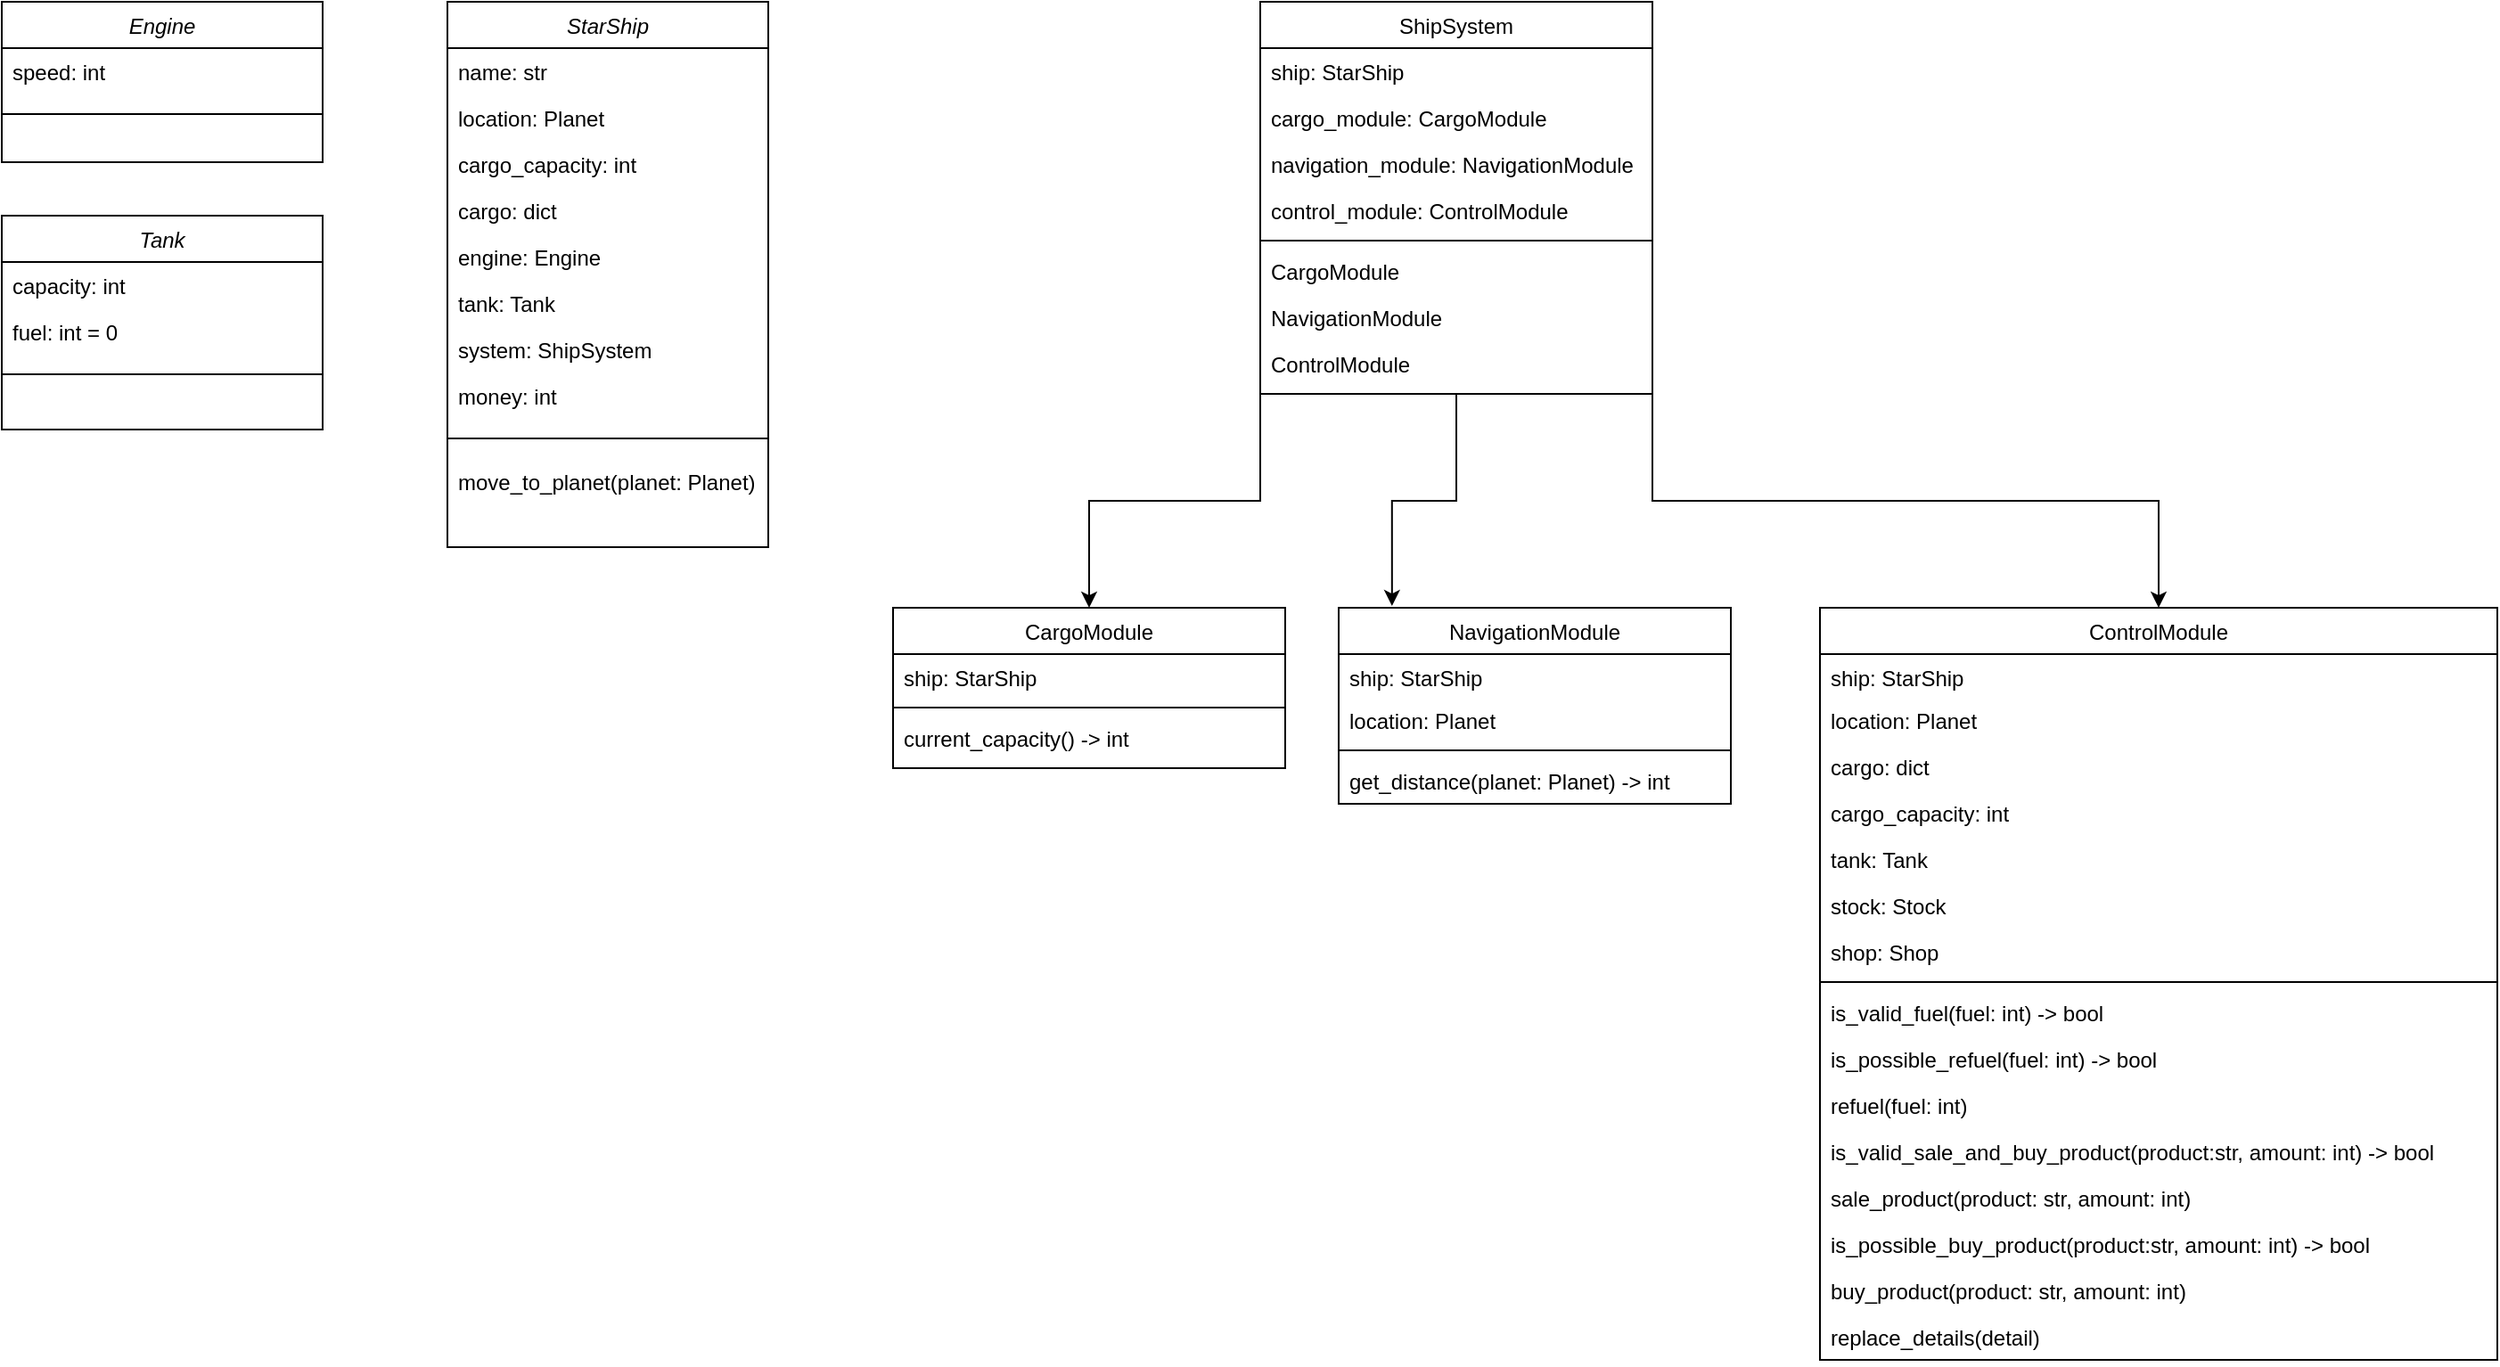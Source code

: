 <mxfile version="20.5.1" type="device" pages="2"><diagram id="C5RBs43oDa-KdzZeNtuy" name="star_ship"><mxGraphModel dx="4382" dy="1885" grid="1" gridSize="10" guides="1" tooltips="1" connect="1" arrows="1" fold="1" page="1" pageScale="1" pageWidth="827" pageHeight="1169" math="0" shadow="0"><root><mxCell id="WIyWlLk6GJQsqaUBKTNV-0"/><mxCell id="WIyWlLk6GJQsqaUBKTNV-1" parent="WIyWlLk6GJQsqaUBKTNV-0"/><mxCell id="zkfFHV4jXpPFQw0GAbJ--0" value="StarShip" style="swimlane;fontStyle=2;align=center;verticalAlign=top;childLayout=stackLayout;horizontal=1;startSize=26;horizontalStack=0;resizeParent=1;resizeLast=0;collapsible=1;marginBottom=0;rounded=0;shadow=0;strokeWidth=1;" parent="WIyWlLk6GJQsqaUBKTNV-1" vertex="1"><mxGeometry x="210" y="120" width="180" height="306" as="geometry"><mxRectangle x="220" y="120" width="160" height="26" as="alternateBounds"/></mxGeometry></mxCell><mxCell id="zkfFHV4jXpPFQw0GAbJ--1" value="name: str" style="text;align=left;verticalAlign=top;spacingLeft=4;spacingRight=4;overflow=hidden;rotatable=0;points=[[0,0.5],[1,0.5]];portConstraint=eastwest;" parent="zkfFHV4jXpPFQw0GAbJ--0" vertex="1"><mxGeometry y="26" width="180" height="26" as="geometry"/></mxCell><mxCell id="zkfFHV4jXpPFQw0GAbJ--2" value="location: Planet" style="text;align=left;verticalAlign=top;spacingLeft=4;spacingRight=4;overflow=hidden;rotatable=0;points=[[0,0.5],[1,0.5]];portConstraint=eastwest;rounded=0;shadow=0;html=0;" parent="zkfFHV4jXpPFQw0GAbJ--0" vertex="1"><mxGeometry y="52" width="180" height="26" as="geometry"/></mxCell><mxCell id="zkfFHV4jXpPFQw0GAbJ--3" value="cargo_capacity: int" style="text;align=left;verticalAlign=top;spacingLeft=4;spacingRight=4;overflow=hidden;rotatable=0;points=[[0,0.5],[1,0.5]];portConstraint=eastwest;rounded=0;shadow=0;html=0;" parent="zkfFHV4jXpPFQw0GAbJ--0" vertex="1"><mxGeometry y="78" width="180" height="26" as="geometry"/></mxCell><mxCell id="bUrEsCNzHFu0jHE9UpqL-0" value="cargo: dict" style="text;align=left;verticalAlign=top;spacingLeft=4;spacingRight=4;overflow=hidden;rotatable=0;points=[[0,0.5],[1,0.5]];portConstraint=eastwest;rounded=0;shadow=0;html=0;" parent="zkfFHV4jXpPFQw0GAbJ--0" vertex="1"><mxGeometry y="104" width="180" height="26" as="geometry"/></mxCell><mxCell id="bUrEsCNzHFu0jHE9UpqL-1" value="engine: Engine" style="text;align=left;verticalAlign=top;spacingLeft=4;spacingRight=4;overflow=hidden;rotatable=0;points=[[0,0.5],[1,0.5]];portConstraint=eastwest;rounded=0;shadow=0;html=0;" parent="zkfFHV4jXpPFQw0GAbJ--0" vertex="1"><mxGeometry y="130" width="180" height="26" as="geometry"/></mxCell><mxCell id="bUrEsCNzHFu0jHE9UpqL-2" value="tank: Tank" style="text;align=left;verticalAlign=top;spacingLeft=4;spacingRight=4;overflow=hidden;rotatable=0;points=[[0,0.5],[1,0.5]];portConstraint=eastwest;rounded=0;shadow=0;html=0;" parent="zkfFHV4jXpPFQw0GAbJ--0" vertex="1"><mxGeometry y="156" width="180" height="26" as="geometry"/></mxCell><mxCell id="bUrEsCNzHFu0jHE9UpqL-3" value="system: ShipSystem" style="text;align=left;verticalAlign=top;spacingLeft=4;spacingRight=4;overflow=hidden;rotatable=0;points=[[0,0.5],[1,0.5]];portConstraint=eastwest;rounded=0;shadow=0;html=0;" parent="zkfFHV4jXpPFQw0GAbJ--0" vertex="1"><mxGeometry y="182" width="180" height="26" as="geometry"/></mxCell><mxCell id="3w-U71XWQuJKZiFEmMSr-0" value="money: int&#10;" style="text;align=left;verticalAlign=top;spacingLeft=4;spacingRight=4;overflow=hidden;rotatable=0;points=[[0,0.5],[1,0.5]];portConstraint=eastwest;rounded=0;shadow=0;html=0;" parent="zkfFHV4jXpPFQw0GAbJ--0" vertex="1"><mxGeometry y="208" width="180" height="26" as="geometry"/></mxCell><mxCell id="zkfFHV4jXpPFQw0GAbJ--4" value="" style="line;html=1;strokeWidth=1;align=left;verticalAlign=middle;spacingTop=-1;spacingLeft=3;spacingRight=3;rotatable=0;labelPosition=right;points=[];portConstraint=eastwest;" parent="zkfFHV4jXpPFQw0GAbJ--0" vertex="1"><mxGeometry y="234" width="180" height="22" as="geometry"/></mxCell><mxCell id="bUrEsCNzHFu0jHE9UpqL-6" value="move_to_planet(planet: Planet)" style="text;align=left;verticalAlign=top;spacingLeft=4;spacingRight=4;overflow=hidden;rotatable=0;points=[[0,0.5],[1,0.5]];portConstraint=eastwest;rounded=0;shadow=0;html=0;" parent="zkfFHV4jXpPFQw0GAbJ--0" vertex="1"><mxGeometry y="256" width="180" height="50" as="geometry"/></mxCell><mxCell id="bUrEsCNzHFu0jHE9UpqL-33" style="edgeStyle=orthogonalEdgeStyle;rounded=0;orthogonalLoop=1;jettySize=auto;html=1;exitX=0.5;exitY=1;exitDx=0;exitDy=0;entryX=0.136;entryY=-0.009;entryDx=0;entryDy=0;entryPerimeter=0;" parent="WIyWlLk6GJQsqaUBKTNV-1" source="zkfFHV4jXpPFQw0GAbJ--17" target="bUrEsCNzHFu0jHE9UpqL-20" edge="1"><mxGeometry relative="1" as="geometry"/></mxCell><mxCell id="bUrEsCNzHFu0jHE9UpqL-34" style="edgeStyle=orthogonalEdgeStyle;rounded=0;orthogonalLoop=1;jettySize=auto;html=1;exitX=0;exitY=1;exitDx=0;exitDy=0;entryX=0.5;entryY=0;entryDx=0;entryDy=0;" parent="WIyWlLk6GJQsqaUBKTNV-1" source="zkfFHV4jXpPFQw0GAbJ--17" target="bUrEsCNzHFu0jHE9UpqL-9" edge="1"><mxGeometry relative="1" as="geometry"/></mxCell><mxCell id="bUrEsCNzHFu0jHE9UpqL-35" style="edgeStyle=orthogonalEdgeStyle;rounded=0;orthogonalLoop=1;jettySize=auto;html=1;exitX=1;exitY=1;exitDx=0;exitDy=0;entryX=0.5;entryY=0;entryDx=0;entryDy=0;" parent="WIyWlLk6GJQsqaUBKTNV-1" source="zkfFHV4jXpPFQw0GAbJ--17" target="bUrEsCNzHFu0jHE9UpqL-28" edge="1"><mxGeometry relative="1" as="geometry"/></mxCell><mxCell id="zkfFHV4jXpPFQw0GAbJ--17" value="ShipSystem" style="swimlane;fontStyle=0;align=center;verticalAlign=top;childLayout=stackLayout;horizontal=1;startSize=26;horizontalStack=0;resizeParent=1;resizeLast=0;collapsible=1;marginBottom=0;rounded=0;shadow=0;strokeWidth=1;" parent="WIyWlLk6GJQsqaUBKTNV-1" vertex="1"><mxGeometry x="666" y="120" width="220" height="220" as="geometry"><mxRectangle x="550" y="140" width="160" height="26" as="alternateBounds"/></mxGeometry></mxCell><mxCell id="zkfFHV4jXpPFQw0GAbJ--18" value="ship: StarShip" style="text;align=left;verticalAlign=top;spacingLeft=4;spacingRight=4;overflow=hidden;rotatable=0;points=[[0,0.5],[1,0.5]];portConstraint=eastwest;" parent="zkfFHV4jXpPFQw0GAbJ--17" vertex="1"><mxGeometry y="26" width="220" height="26" as="geometry"/></mxCell><mxCell id="zkfFHV4jXpPFQw0GAbJ--19" value="cargo_module: CargoModule" style="text;align=left;verticalAlign=top;spacingLeft=4;spacingRight=4;overflow=hidden;rotatable=0;points=[[0,0.5],[1,0.5]];portConstraint=eastwest;rounded=0;shadow=0;html=0;" parent="zkfFHV4jXpPFQw0GAbJ--17" vertex="1"><mxGeometry y="52" width="220" height="26" as="geometry"/></mxCell><mxCell id="zkfFHV4jXpPFQw0GAbJ--20" value="navigation_module: NavigationModule" style="text;align=left;verticalAlign=top;spacingLeft=4;spacingRight=4;overflow=hidden;rotatable=0;points=[[0,0.5],[1,0.5]];portConstraint=eastwest;rounded=0;shadow=0;html=0;" parent="zkfFHV4jXpPFQw0GAbJ--17" vertex="1"><mxGeometry y="78" width="220" height="26" as="geometry"/></mxCell><mxCell id="zkfFHV4jXpPFQw0GAbJ--21" value="control_module: ControlModule" style="text;align=left;verticalAlign=top;spacingLeft=4;spacingRight=4;overflow=hidden;rotatable=0;points=[[0,0.5],[1,0.5]];portConstraint=eastwest;rounded=0;shadow=0;html=0;" parent="zkfFHV4jXpPFQw0GAbJ--17" vertex="1"><mxGeometry y="104" width="220" height="26" as="geometry"/></mxCell><mxCell id="zkfFHV4jXpPFQw0GAbJ--23" value="" style="line;html=1;strokeWidth=1;align=left;verticalAlign=middle;spacingTop=-1;spacingLeft=3;spacingRight=3;rotatable=0;labelPosition=right;points=[];portConstraint=eastwest;" parent="zkfFHV4jXpPFQw0GAbJ--17" vertex="1"><mxGeometry y="130" width="220" height="8" as="geometry"/></mxCell><mxCell id="zkfFHV4jXpPFQw0GAbJ--24" value="CargoModule" style="text;align=left;verticalAlign=top;spacingLeft=4;spacingRight=4;overflow=hidden;rotatable=0;points=[[0,0.5],[1,0.5]];portConstraint=eastwest;" parent="zkfFHV4jXpPFQw0GAbJ--17" vertex="1"><mxGeometry y="138" width="220" height="26" as="geometry"/></mxCell><mxCell id="zkfFHV4jXpPFQw0GAbJ--25" value="NavigationModule&#10;" style="text;align=left;verticalAlign=top;spacingLeft=4;spacingRight=4;overflow=hidden;rotatable=0;points=[[0,0.5],[1,0.5]];portConstraint=eastwest;" parent="zkfFHV4jXpPFQw0GAbJ--17" vertex="1"><mxGeometry y="164" width="220" height="26" as="geometry"/></mxCell><mxCell id="bUrEsCNzHFu0jHE9UpqL-8" value="ControlModule" style="text;align=left;verticalAlign=top;spacingLeft=4;spacingRight=4;overflow=hidden;rotatable=0;points=[[0,0.5],[1,0.5]];portConstraint=eastwest;" parent="zkfFHV4jXpPFQw0GAbJ--17" vertex="1"><mxGeometry y="190" width="220" height="26" as="geometry"/></mxCell><mxCell id="bUrEsCNzHFu0jHE9UpqL-9" value="CargoModule" style="swimlane;fontStyle=0;align=center;verticalAlign=top;childLayout=stackLayout;horizontal=1;startSize=26;horizontalStack=0;resizeParent=1;resizeLast=0;collapsible=1;marginBottom=0;rounded=0;shadow=0;strokeWidth=1;" parent="WIyWlLk6GJQsqaUBKTNV-1" vertex="1"><mxGeometry x="460" y="460" width="220" height="90" as="geometry"><mxRectangle x="550" y="140" width="160" height="26" as="alternateBounds"/></mxGeometry></mxCell><mxCell id="bUrEsCNzHFu0jHE9UpqL-10" value="ship: StarShip" style="text;align=left;verticalAlign=top;spacingLeft=4;spacingRight=4;overflow=hidden;rotatable=0;points=[[0,0.5],[1,0.5]];portConstraint=eastwest;" parent="bUrEsCNzHFu0jHE9UpqL-9" vertex="1"><mxGeometry y="26" width="220" height="26" as="geometry"/></mxCell><mxCell id="bUrEsCNzHFu0jHE9UpqL-14" value="" style="line;html=1;strokeWidth=1;align=left;verticalAlign=middle;spacingTop=-1;spacingLeft=3;spacingRight=3;rotatable=0;labelPosition=right;points=[];portConstraint=eastwest;" parent="bUrEsCNzHFu0jHE9UpqL-9" vertex="1"><mxGeometry y="52" width="220" height="8" as="geometry"/></mxCell><mxCell id="bUrEsCNzHFu0jHE9UpqL-18" value="current_capacity() -&gt; int" style="text;align=left;verticalAlign=top;spacingLeft=4;spacingRight=4;overflow=hidden;rotatable=0;points=[[0,0.5],[1,0.5]];portConstraint=eastwest;" parent="bUrEsCNzHFu0jHE9UpqL-9" vertex="1"><mxGeometry y="60" width="220" height="26" as="geometry"/></mxCell><mxCell id="bUrEsCNzHFu0jHE9UpqL-20" value="NavigationModule" style="swimlane;fontStyle=0;align=center;verticalAlign=top;childLayout=stackLayout;horizontal=1;startSize=26;horizontalStack=0;resizeParent=1;resizeLast=0;collapsible=1;marginBottom=0;rounded=0;shadow=0;strokeWidth=1;" parent="WIyWlLk6GJQsqaUBKTNV-1" vertex="1"><mxGeometry x="710" y="460" width="220" height="110" as="geometry"><mxRectangle x="550" y="140" width="160" height="26" as="alternateBounds"/></mxGeometry></mxCell><mxCell id="bUrEsCNzHFu0jHE9UpqL-21" value="ship: StarShip" style="text;align=left;verticalAlign=top;spacingLeft=4;spacingRight=4;overflow=hidden;rotatable=0;points=[[0,0.5],[1,0.5]];portConstraint=eastwest;" parent="bUrEsCNzHFu0jHE9UpqL-20" vertex="1"><mxGeometry y="26" width="220" height="24" as="geometry"/></mxCell><mxCell id="bUrEsCNzHFu0jHE9UpqL-26" value="location: Planet" style="text;align=left;verticalAlign=top;spacingLeft=4;spacingRight=4;overflow=hidden;rotatable=0;points=[[0,0.5],[1,0.5]];portConstraint=eastwest;" parent="bUrEsCNzHFu0jHE9UpqL-20" vertex="1"><mxGeometry y="50" width="220" height="26" as="geometry"/></mxCell><mxCell id="bUrEsCNzHFu0jHE9UpqL-22" value="" style="line;html=1;strokeWidth=1;align=left;verticalAlign=middle;spacingTop=-1;spacingLeft=3;spacingRight=3;rotatable=0;labelPosition=right;points=[];portConstraint=eastwest;" parent="bUrEsCNzHFu0jHE9UpqL-20" vertex="1"><mxGeometry y="76" width="220" height="8" as="geometry"/></mxCell><mxCell id="bUrEsCNzHFu0jHE9UpqL-23" value="get_distance(planet: Planet) -&gt; int" style="text;align=left;verticalAlign=top;spacingLeft=4;spacingRight=4;overflow=hidden;rotatable=0;points=[[0,0.5],[1,0.5]];portConstraint=eastwest;" parent="bUrEsCNzHFu0jHE9UpqL-20" vertex="1"><mxGeometry y="84" width="220" height="26" as="geometry"/></mxCell><mxCell id="bUrEsCNzHFu0jHE9UpqL-28" value="ControlModule" style="swimlane;fontStyle=0;align=center;verticalAlign=top;childLayout=stackLayout;horizontal=1;startSize=26;horizontalStack=0;resizeParent=1;resizeLast=0;collapsible=1;marginBottom=0;rounded=0;shadow=0;strokeWidth=1;" parent="WIyWlLk6GJQsqaUBKTNV-1" vertex="1"><mxGeometry x="980" y="460" width="380" height="422" as="geometry"><mxRectangle x="550" y="140" width="160" height="26" as="alternateBounds"/></mxGeometry></mxCell><mxCell id="bUrEsCNzHFu0jHE9UpqL-29" value="ship: StarShip" style="text;align=left;verticalAlign=top;spacingLeft=4;spacingRight=4;overflow=hidden;rotatable=0;points=[[0,0.5],[1,0.5]];portConstraint=eastwest;" parent="bUrEsCNzHFu0jHE9UpqL-28" vertex="1"><mxGeometry y="26" width="380" height="24" as="geometry"/></mxCell><mxCell id="bUrEsCNzHFu0jHE9UpqL-30" value="location: Planet" style="text;align=left;verticalAlign=top;spacingLeft=4;spacingRight=4;overflow=hidden;rotatable=0;points=[[0,0.5],[1,0.5]];portConstraint=eastwest;" parent="bUrEsCNzHFu0jHE9UpqL-28" vertex="1"><mxGeometry y="50" width="380" height="26" as="geometry"/></mxCell><mxCell id="op8ZRvMq7iGLHgY_zB9k-0" value="cargo: dict" style="text;align=left;verticalAlign=top;spacingLeft=4;spacingRight=4;overflow=hidden;rotatable=0;points=[[0,0.5],[1,0.5]];portConstraint=eastwest;" vertex="1" parent="bUrEsCNzHFu0jHE9UpqL-28"><mxGeometry y="76" width="380" height="26" as="geometry"/></mxCell><mxCell id="op8ZRvMq7iGLHgY_zB9k-1" value="cargo_capacity: int " style="text;align=left;verticalAlign=top;spacingLeft=4;spacingRight=4;overflow=hidden;rotatable=0;points=[[0,0.5],[1,0.5]];portConstraint=eastwest;" vertex="1" parent="bUrEsCNzHFu0jHE9UpqL-28"><mxGeometry y="102" width="380" height="26" as="geometry"/></mxCell><mxCell id="op8ZRvMq7iGLHgY_zB9k-2" value="tank: Tank" style="text;align=left;verticalAlign=top;spacingLeft=4;spacingRight=4;overflow=hidden;rotatable=0;points=[[0,0.5],[1,0.5]];portConstraint=eastwest;" vertex="1" parent="bUrEsCNzHFu0jHE9UpqL-28"><mxGeometry y="128" width="380" height="26" as="geometry"/></mxCell><mxCell id="op8ZRvMq7iGLHgY_zB9k-3" value="stock: Stock" style="text;align=left;verticalAlign=top;spacingLeft=4;spacingRight=4;overflow=hidden;rotatable=0;points=[[0,0.5],[1,0.5]];portConstraint=eastwest;" vertex="1" parent="bUrEsCNzHFu0jHE9UpqL-28"><mxGeometry y="154" width="380" height="26" as="geometry"/></mxCell><mxCell id="op8ZRvMq7iGLHgY_zB9k-4" value="shop: Shop&#10;" style="text;align=left;verticalAlign=top;spacingLeft=4;spacingRight=4;overflow=hidden;rotatable=0;points=[[0,0.5],[1,0.5]];portConstraint=eastwest;" vertex="1" parent="bUrEsCNzHFu0jHE9UpqL-28"><mxGeometry y="180" width="380" height="26" as="geometry"/></mxCell><mxCell id="bUrEsCNzHFu0jHE9UpqL-31" value="" style="line;html=1;strokeWidth=1;align=left;verticalAlign=middle;spacingTop=-1;spacingLeft=3;spacingRight=3;rotatable=0;labelPosition=right;points=[];portConstraint=eastwest;" parent="bUrEsCNzHFu0jHE9UpqL-28" vertex="1"><mxGeometry y="206" width="380" height="8" as="geometry"/></mxCell><mxCell id="bUrEsCNzHFu0jHE9UpqL-32" value="is_valid_fuel(fuel: int) -&gt; bool" style="text;align=left;verticalAlign=top;spacingLeft=4;spacingRight=4;overflow=hidden;rotatable=0;points=[[0,0.5],[1,0.5]];portConstraint=eastwest;" parent="bUrEsCNzHFu0jHE9UpqL-28" vertex="1"><mxGeometry y="214" width="380" height="26" as="geometry"/></mxCell><mxCell id="bUrEsCNzHFu0jHE9UpqL-37" value="is_possible_refuel(fuel: int) -&gt; bool" style="text;align=left;verticalAlign=top;spacingLeft=4;spacingRight=4;overflow=hidden;rotatable=0;points=[[0,0.5],[1,0.5]];portConstraint=eastwest;" parent="bUrEsCNzHFu0jHE9UpqL-28" vertex="1"><mxGeometry y="240" width="380" height="26" as="geometry"/></mxCell><mxCell id="bUrEsCNzHFu0jHE9UpqL-38" value="refuel(fuel: int)&#10;" style="text;align=left;verticalAlign=top;spacingLeft=4;spacingRight=4;overflow=hidden;rotatable=0;points=[[0,0.5],[1,0.5]];portConstraint=eastwest;" parent="bUrEsCNzHFu0jHE9UpqL-28" vertex="1"><mxGeometry y="266" width="380" height="26" as="geometry"/></mxCell><mxCell id="3w-U71XWQuJKZiFEmMSr-5" value="is_valid_sale_and_buy_product(product:str, amount: int) -&gt; bool" style="text;align=left;verticalAlign=top;spacingLeft=4;spacingRight=4;overflow=hidden;rotatable=0;points=[[0,0.5],[1,0.5]];portConstraint=eastwest;" parent="bUrEsCNzHFu0jHE9UpqL-28" vertex="1"><mxGeometry y="292" width="380" height="26" as="geometry"/></mxCell><mxCell id="bUrEsCNzHFu0jHE9UpqL-39" value="sale_product(product: str, amount: int)" style="text;align=left;verticalAlign=top;spacingLeft=4;spacingRight=4;overflow=hidden;rotatable=0;points=[[0,0.5],[1,0.5]];portConstraint=eastwest;" parent="bUrEsCNzHFu0jHE9UpqL-28" vertex="1"><mxGeometry y="318" width="380" height="26" as="geometry"/></mxCell><mxCell id="Is219igZHH8_1UCcgpNc-0" value="is_possible_buy_product(product:str, amount: int) -&gt; bool" style="text;align=left;verticalAlign=top;spacingLeft=4;spacingRight=4;overflow=hidden;rotatable=0;points=[[0,0.5],[1,0.5]];portConstraint=eastwest;" vertex="1" parent="bUrEsCNzHFu0jHE9UpqL-28"><mxGeometry y="344" width="380" height="26" as="geometry"/></mxCell><mxCell id="bUrEsCNzHFu0jHE9UpqL-40" value="buy_product(product: str, amount: int)" style="text;align=left;verticalAlign=top;spacingLeft=4;spacingRight=4;overflow=hidden;rotatable=0;points=[[0,0.5],[1,0.5]];portConstraint=eastwest;" parent="bUrEsCNzHFu0jHE9UpqL-28" vertex="1"><mxGeometry y="370" width="380" height="26" as="geometry"/></mxCell><mxCell id="a26ArTMrF2nhb9RL_lTJ-0" value="replace_details(detail) " style="text;align=left;verticalAlign=top;spacingLeft=4;spacingRight=4;overflow=hidden;rotatable=0;points=[[0,0.5],[1,0.5]];portConstraint=eastwest;" parent="bUrEsCNzHFu0jHE9UpqL-28" vertex="1"><mxGeometry y="396" width="380" height="26" as="geometry"/></mxCell><mxCell id="bUrEsCNzHFu0jHE9UpqL-41" value="Engine" style="swimlane;fontStyle=2;align=center;verticalAlign=top;childLayout=stackLayout;horizontal=1;startSize=26;horizontalStack=0;resizeParent=1;resizeLast=0;collapsible=1;marginBottom=0;rounded=0;shadow=0;strokeWidth=1;" parent="WIyWlLk6GJQsqaUBKTNV-1" vertex="1"><mxGeometry x="-40" y="120" width="180" height="90" as="geometry"><mxRectangle x="220" y="120" width="160" height="26" as="alternateBounds"/></mxGeometry></mxCell><mxCell id="bUrEsCNzHFu0jHE9UpqL-42" value="speed: int" style="text;align=left;verticalAlign=top;spacingLeft=4;spacingRight=4;overflow=hidden;rotatable=0;points=[[0,0.5],[1,0.5]];portConstraint=eastwest;" parent="bUrEsCNzHFu0jHE9UpqL-41" vertex="1"><mxGeometry y="26" width="180" height="26" as="geometry"/></mxCell><mxCell id="bUrEsCNzHFu0jHE9UpqL-49" value="" style="line;html=1;strokeWidth=1;align=left;verticalAlign=middle;spacingTop=-1;spacingLeft=3;spacingRight=3;rotatable=0;labelPosition=right;points=[];portConstraint=eastwest;" parent="bUrEsCNzHFu0jHE9UpqL-41" vertex="1"><mxGeometry y="52" width="180" height="22" as="geometry"/></mxCell><mxCell id="bUrEsCNzHFu0jHE9UpqL-51" value="Tank" style="swimlane;fontStyle=2;align=center;verticalAlign=top;childLayout=stackLayout;horizontal=1;startSize=26;horizontalStack=0;resizeParent=1;resizeLast=0;collapsible=1;marginBottom=0;rounded=0;shadow=0;strokeWidth=1;" parent="WIyWlLk6GJQsqaUBKTNV-1" vertex="1"><mxGeometry x="-40" y="240" width="180" height="120" as="geometry"><mxRectangle x="220" y="120" width="160" height="26" as="alternateBounds"/></mxGeometry></mxCell><mxCell id="bUrEsCNzHFu0jHE9UpqL-52" value="capacity: int" style="text;align=left;verticalAlign=top;spacingLeft=4;spacingRight=4;overflow=hidden;rotatable=0;points=[[0,0.5],[1,0.5]];portConstraint=eastwest;" parent="bUrEsCNzHFu0jHE9UpqL-51" vertex="1"><mxGeometry y="26" width="180" height="26" as="geometry"/></mxCell><mxCell id="bUrEsCNzHFu0jHE9UpqL-57" value="fuel: int = 0" style="text;align=left;verticalAlign=top;spacingLeft=4;spacingRight=4;overflow=hidden;rotatable=0;points=[[0,0.5],[1,0.5]];portConstraint=eastwest;" parent="bUrEsCNzHFu0jHE9UpqL-51" vertex="1"><mxGeometry y="52" width="180" height="26" as="geometry"/></mxCell><mxCell id="bUrEsCNzHFu0jHE9UpqL-53" value="" style="line;html=1;strokeWidth=1;align=left;verticalAlign=middle;spacingTop=-1;spacingLeft=3;spacingRight=3;rotatable=0;labelPosition=right;points=[];portConstraint=eastwest;" parent="bUrEsCNzHFu0jHE9UpqL-51" vertex="1"><mxGeometry y="78" width="180" height="22" as="geometry"/></mxCell></root></mxGraphModel></diagram><diagram id="OpZBh93kWzvHeWUuWmNN" name="planet"><mxGraphModel dx="1640" dy="431" grid="1" gridSize="10" guides="1" tooltips="1" connect="1" arrows="1" fold="1" page="1" pageScale="1" pageWidth="827" pageHeight="1169" math="0" shadow="0"><root><mxCell id="0"/><mxCell id="1" parent="0"/><mxCell id="Af90ybtC1cP2SmcvTVrj-1" value="Planet" style="swimlane;fontStyle=1;align=center;verticalAlign=top;childLayout=stackLayout;horizontal=1;startSize=26;horizontalStack=0;resizeParent=1;resizeParentMax=0;resizeLast=0;collapsible=1;marginBottom=0;rounded=0;fillColor=none;" parent="1" vertex="1"><mxGeometry x="-520" y="106" width="160" height="160" as="geometry"/></mxCell><mxCell id="Af90ybtC1cP2SmcvTVrj-2" value="name: str" style="text;strokeColor=none;fillColor=none;align=left;verticalAlign=top;spacingLeft=4;spacingRight=4;overflow=hidden;rotatable=0;points=[[0,0.5],[1,0.5]];portConstraint=eastwest;rounded=0;" parent="Af90ybtC1cP2SmcvTVrj-1" vertex="1"><mxGeometry y="26" width="160" height="26" as="geometry"/></mxCell><mxCell id="Af90ybtC1cP2SmcvTVrj-3" value="coord: tuple" style="text;strokeColor=none;fillColor=none;align=left;verticalAlign=top;spacingLeft=4;spacingRight=4;overflow=hidden;rotatable=0;points=[[0,0.5],[1,0.5]];portConstraint=eastwest;rounded=0;" parent="Af90ybtC1cP2SmcvTVrj-1" vertex="1"><mxGeometry y="52" width="160" height="26" as="geometry"/></mxCell><mxCell id="Af90ybtC1cP2SmcvTVrj-4" value="stock: Stock" style="text;strokeColor=none;fillColor=none;align=left;verticalAlign=top;spacingLeft=4;spacingRight=4;overflow=hidden;rotatable=0;points=[[0,0.5],[1,0.5]];portConstraint=eastwest;rounded=0;" parent="Af90ybtC1cP2SmcvTVrj-1" vertex="1"><mxGeometry y="78" width="160" height="26" as="geometry"/></mxCell><mxCell id="Af90ybtC1cP2SmcvTVrj-5" value="shop: Shop" style="text;strokeColor=none;fillColor=none;align=left;verticalAlign=top;spacingLeft=4;spacingRight=4;overflow=hidden;rotatable=0;points=[[0,0.5],[1,0.5]];portConstraint=eastwest;rounded=0;" parent="Af90ybtC1cP2SmcvTVrj-1" vertex="1"><mxGeometry y="104" width="160" height="26" as="geometry"/></mxCell><mxCell id="Af90ybtC1cP2SmcvTVrj-6" value="" style="line;strokeWidth=1;fillColor=none;align=left;verticalAlign=middle;spacingTop=-1;spacingLeft=3;spacingRight=3;rotatable=0;labelPosition=right;points=[];portConstraint=eastwest;rounded=0;" parent="Af90ybtC1cP2SmcvTVrj-1" vertex="1"><mxGeometry y="130" width="160" height="30" as="geometry"/></mxCell><mxCell id="Af90ybtC1cP2SmcvTVrj-7" value="Stock" style="swimlane;fontStyle=1;align=center;verticalAlign=top;childLayout=stackLayout;horizontal=1;startSize=26;horizontalStack=0;resizeParent=1;resizeParentMax=0;resizeLast=0;collapsible=1;marginBottom=0;rounded=0;fillColor=none;" parent="1" vertex="1"><mxGeometry x="-330" y="106" width="160" height="108" as="geometry"/></mxCell><mxCell id="Af90ybtC1cP2SmcvTVrj-8" value="products: dict" style="text;strokeColor=none;fillColor=none;align=left;verticalAlign=top;spacingLeft=4;spacingRight=4;overflow=hidden;rotatable=0;points=[[0,0.5],[1,0.5]];portConstraint=eastwest;rounded=0;" parent="Af90ybtC1cP2SmcvTVrj-7" vertex="1"><mxGeometry y="26" width="160" height="26" as="geometry"/></mxCell><mxCell id="Af90ybtC1cP2SmcvTVrj-9" value="system: StockSystem" style="text;strokeColor=none;fillColor=none;align=left;verticalAlign=top;spacingLeft=4;spacingRight=4;overflow=hidden;rotatable=0;points=[[0,0.5],[1,0.5]];portConstraint=eastwest;rounded=0;" parent="Af90ybtC1cP2SmcvTVrj-7" vertex="1"><mxGeometry y="52" width="160" height="26" as="geometry"/></mxCell><mxCell id="Af90ybtC1cP2SmcvTVrj-10" value="" style="line;strokeWidth=1;fillColor=none;align=left;verticalAlign=middle;spacingTop=-1;spacingLeft=3;spacingRight=3;rotatable=0;labelPosition=right;points=[];portConstraint=eastwest;rounded=0;" parent="Af90ybtC1cP2SmcvTVrj-7" vertex="1"><mxGeometry y="78" width="160" height="30" as="geometry"/></mxCell><mxCell id="Af90ybtC1cP2SmcvTVrj-11" value="StockSystem" style="swimlane;fontStyle=1;align=center;verticalAlign=top;childLayout=stackLayout;horizontal=1;startSize=26;horizontalStack=0;resizeParent=1;resizeParentMax=0;resizeLast=0;collapsible=1;marginBottom=0;rounded=0;fillColor=none;" parent="1" vertex="1"><mxGeometry x="-140" y="106" width="270" height="160" as="geometry"/></mxCell><mxCell id="Af90ybtC1cP2SmcvTVrj-12" value="stock: Stock" style="text;strokeColor=none;fillColor=none;align=left;verticalAlign=top;spacingLeft=4;spacingRight=4;overflow=hidden;rotatable=0;points=[[0,0.5],[1,0.5]];portConstraint=eastwest;rounded=0;" parent="Af90ybtC1cP2SmcvTVrj-11" vertex="1"><mxGeometry y="26" width="270" height="26" as="geometry"/></mxCell><mxCell id="Af90ybtC1cP2SmcvTVrj-13" value="" style="line;strokeWidth=1;fillColor=none;align=left;verticalAlign=middle;spacingTop=-1;spacingLeft=3;spacingRight=3;rotatable=0;labelPosition=right;points=[];portConstraint=eastwest;rounded=0;" parent="Af90ybtC1cP2SmcvTVrj-11" vertex="1"><mxGeometry y="52" width="270" height="30" as="geometry"/></mxCell><mxCell id="Af90ybtC1cP2SmcvTVrj-14" value="update_price(product_name: str, price: int)&#10;" style="text;align=left;verticalAlign=top;spacingLeft=4;spacingRight=4;overflow=hidden;rotatable=0;points=[[0,0.5],[1,0.5]];portConstraint=eastwest;" parent="Af90ybtC1cP2SmcvTVrj-11" vertex="1"><mxGeometry y="82" width="270" height="26" as="geometry"/></mxCell><mxCell id="Af90ybtC1cP2SmcvTVrj-15" value="update_amount(product_name: str, amount: int)" style="text;align=left;verticalAlign=top;spacingLeft=4;spacingRight=4;overflow=hidden;rotatable=0;points=[[0,0.5],[1,0.5]];portConstraint=eastwest;" parent="Af90ybtC1cP2SmcvTVrj-11" vertex="1"><mxGeometry y="108" width="270" height="26" as="geometry"/></mxCell><mxCell id="Af90ybtC1cP2SmcvTVrj-16" value="get_product(product_name: str) -&gt; list" style="text;align=left;verticalAlign=top;spacingLeft=4;spacingRight=4;overflow=hidden;rotatable=0;points=[[0,0.5],[1,0.5]];portConstraint=eastwest;" parent="Af90ybtC1cP2SmcvTVrj-11" vertex="1"><mxGeometry y="134" width="270" height="26" as="geometry"/></mxCell><mxCell id="L46Cj9MIVrmCpwkjgCfq-9" style="edgeStyle=orthogonalEdgeStyle;rounded=0;orthogonalLoop=1;jettySize=auto;html=1;exitX=0.5;exitY=1;exitDx=0;exitDy=0;entryX=0.5;entryY=0;entryDx=0;entryDy=0;" edge="1" parent="1" source="Af90ybtC1cP2SmcvTVrj-17" target="L46Cj9MIVrmCpwkjgCfq-2"><mxGeometry relative="1" as="geometry"/></mxCell><mxCell id="Af90ybtC1cP2SmcvTVrj-17" value="Shop" style="swimlane;fontStyle=1;align=center;verticalAlign=top;childLayout=stackLayout;horizontal=1;startSize=26;horizontalStack=0;resizeParent=1;resizeParentMax=0;resizeLast=0;collapsible=1;marginBottom=0;rounded=0;fillColor=none;" parent="1" vertex="1"><mxGeometry x="-330" y="226" width="160" height="156" as="geometry"/></mxCell><mxCell id="Af90ybtC1cP2SmcvTVrj-18" value="tanks: dict" style="text;strokeColor=none;fillColor=none;align=left;verticalAlign=top;spacingLeft=4;spacingRight=4;overflow=hidden;rotatable=0;points=[[0,0.5],[1,0.5]];portConstraint=eastwest;rounded=0;" parent="Af90ybtC1cP2SmcvTVrj-17" vertex="1"><mxGeometry y="26" width="160" height="26" as="geometry"/></mxCell><mxCell id="Af90ybtC1cP2SmcvTVrj-19" value="engines: dict" style="text;strokeColor=none;fillColor=none;align=left;verticalAlign=top;spacingLeft=4;spacingRight=4;overflow=hidden;rotatable=0;points=[[0,0.5],[1,0.5]];portConstraint=eastwest;rounded=0;" parent="Af90ybtC1cP2SmcvTVrj-17" vertex="1"><mxGeometry y="52" width="160" height="26" as="geometry"/></mxCell><mxCell id="Af90ybtC1cP2SmcvTVrj-20" value="ships: dict" style="text;strokeColor=none;fillColor=none;align=left;verticalAlign=top;spacingLeft=4;spacingRight=4;overflow=hidden;rotatable=0;points=[[0,0.5],[1,0.5]];portConstraint=eastwest;rounded=0;" parent="Af90ybtC1cP2SmcvTVrj-17" vertex="1"><mxGeometry y="78" width="160" height="26" as="geometry"/></mxCell><mxCell id="L46Cj9MIVrmCpwkjgCfq-1" value="system = ShopSystem" style="text;strokeColor=none;fillColor=none;align=left;verticalAlign=top;spacingLeft=4;spacingRight=4;overflow=hidden;rotatable=0;points=[[0,0.5],[1,0.5]];portConstraint=eastwest;rounded=0;" vertex="1" parent="Af90ybtC1cP2SmcvTVrj-17"><mxGeometry y="104" width="160" height="26" as="geometry"/></mxCell><mxCell id="Af90ybtC1cP2SmcvTVrj-21" value="" style="line;strokeWidth=1;fillColor=none;align=left;verticalAlign=middle;spacingTop=-1;spacingLeft=3;spacingRight=3;rotatable=0;labelPosition=right;points=[];portConstraint=eastwest;rounded=0;" parent="Af90ybtC1cP2SmcvTVrj-17" vertex="1"><mxGeometry y="130" width="160" height="26" as="geometry"/></mxCell><mxCell id="L46Cj9MIVrmCpwkjgCfq-2" value="ShopSystem" style="swimlane;fontStyle=1;align=center;verticalAlign=top;childLayout=stackLayout;horizontal=1;startSize=26;horizontalStack=0;resizeParent=1;resizeParentMax=0;resizeLast=0;collapsible=1;marginBottom=0;rounded=0;fillColor=none;" vertex="1" parent="1"><mxGeometry x="-330" y="429" width="160" height="104" as="geometry"/></mxCell><mxCell id="L46Cj9MIVrmCpwkjgCfq-6" value="stock" style="text;strokeColor=none;fillColor=none;align=left;verticalAlign=top;spacingLeft=4;spacingRight=4;overflow=hidden;rotatable=0;points=[[0,0.5],[1,0.5]];portConstraint=eastwest;rounded=0;" vertex="1" parent="L46Cj9MIVrmCpwkjgCfq-2"><mxGeometry y="26" width="160" height="26" as="geometry"/></mxCell><mxCell id="L46Cj9MIVrmCpwkjgCfq-7" value="" style="line;strokeWidth=1;fillColor=none;align=left;verticalAlign=middle;spacingTop=-1;spacingLeft=3;spacingRight=3;rotatable=0;labelPosition=right;points=[];portConstraint=eastwest;rounded=0;" vertex="1" parent="L46Cj9MIVrmCpwkjgCfq-2"><mxGeometry y="52" width="160" height="26" as="geometry"/></mxCell><mxCell id="L46Cj9MIVrmCpwkjgCfq-10" value="get_details" style="text;strokeColor=none;fillColor=none;align=left;verticalAlign=top;spacingLeft=4;spacingRight=4;overflow=hidden;rotatable=0;points=[[0,0.5],[1,0.5]];portConstraint=eastwest;rounded=0;" vertex="1" parent="L46Cj9MIVrmCpwkjgCfq-2"><mxGeometry y="78" width="160" height="26" as="geometry"/></mxCell></root></mxGraphModel></diagram></mxfile>